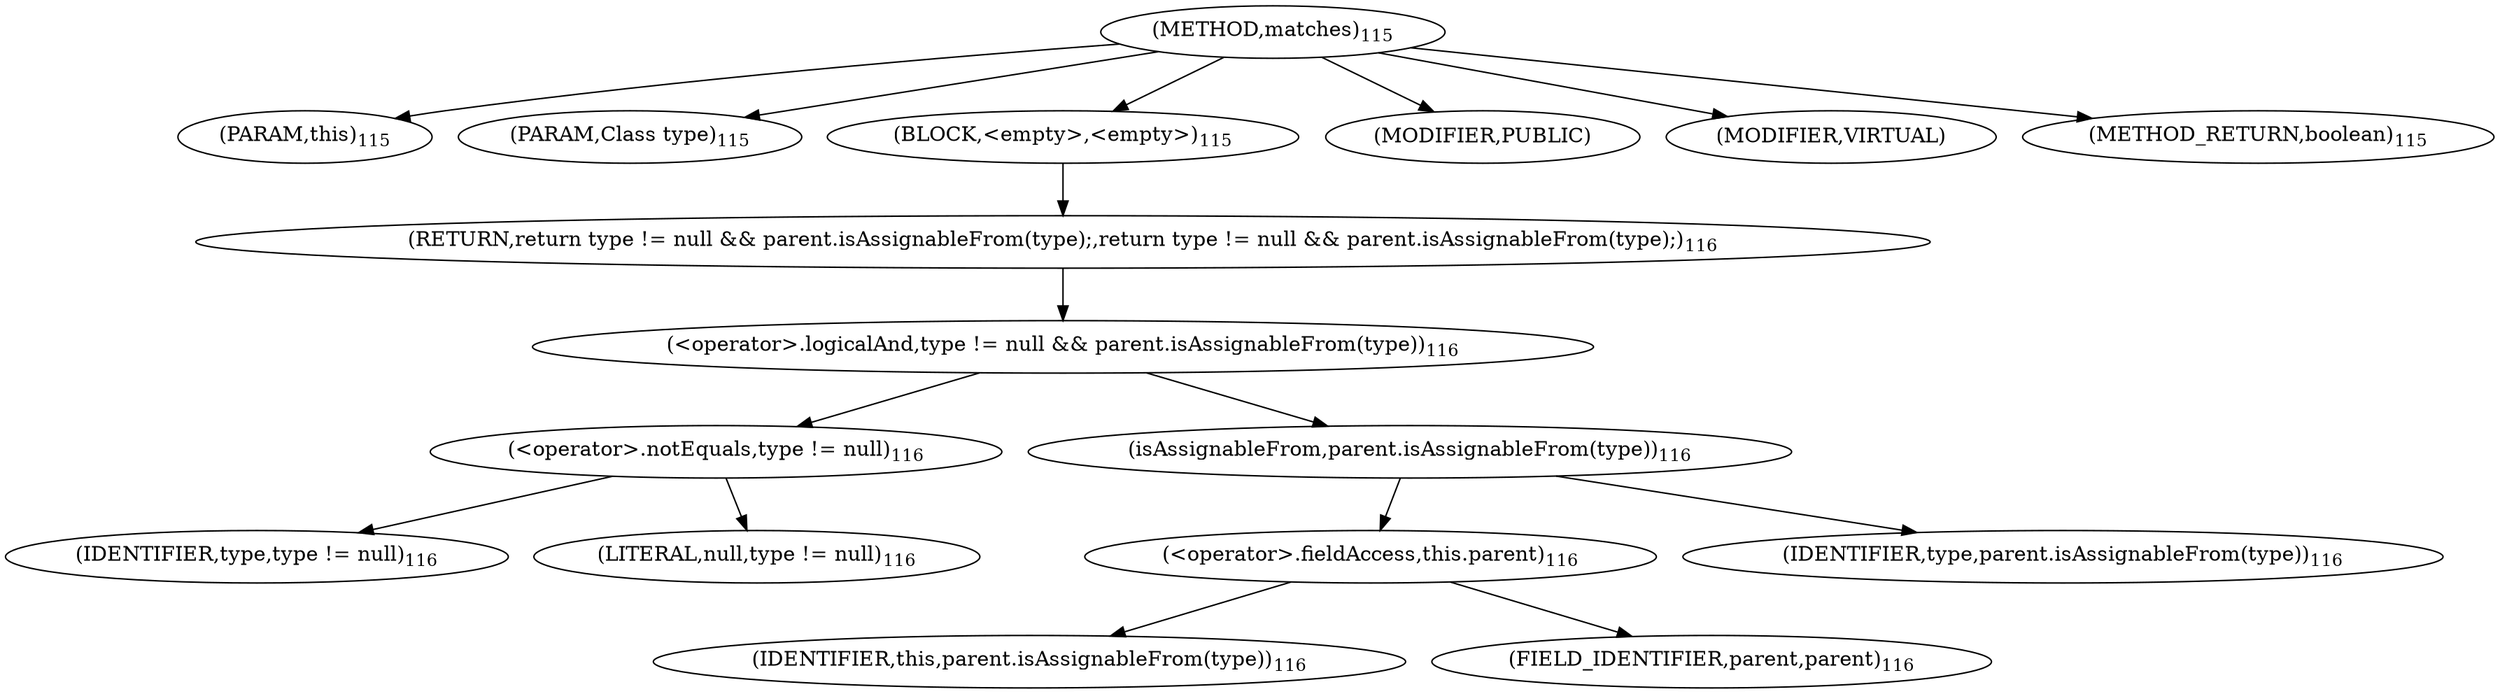 digraph "matches" {  
"124" [label = <(METHOD,matches)<SUB>115</SUB>> ]
"125" [label = <(PARAM,this)<SUB>115</SUB>> ]
"126" [label = <(PARAM,Class type)<SUB>115</SUB>> ]
"127" [label = <(BLOCK,&lt;empty&gt;,&lt;empty&gt;)<SUB>115</SUB>> ]
"128" [label = <(RETURN,return type != null &amp;&amp; parent.isAssignableFrom(type);,return type != null &amp;&amp; parent.isAssignableFrom(type);)<SUB>116</SUB>> ]
"129" [label = <(&lt;operator&gt;.logicalAnd,type != null &amp;&amp; parent.isAssignableFrom(type))<SUB>116</SUB>> ]
"130" [label = <(&lt;operator&gt;.notEquals,type != null)<SUB>116</SUB>> ]
"131" [label = <(IDENTIFIER,type,type != null)<SUB>116</SUB>> ]
"132" [label = <(LITERAL,null,type != null)<SUB>116</SUB>> ]
"133" [label = <(isAssignableFrom,parent.isAssignableFrom(type))<SUB>116</SUB>> ]
"134" [label = <(&lt;operator&gt;.fieldAccess,this.parent)<SUB>116</SUB>> ]
"135" [label = <(IDENTIFIER,this,parent.isAssignableFrom(type))<SUB>116</SUB>> ]
"136" [label = <(FIELD_IDENTIFIER,parent,parent)<SUB>116</SUB>> ]
"137" [label = <(IDENTIFIER,type,parent.isAssignableFrom(type))<SUB>116</SUB>> ]
"138" [label = <(MODIFIER,PUBLIC)> ]
"139" [label = <(MODIFIER,VIRTUAL)> ]
"140" [label = <(METHOD_RETURN,boolean)<SUB>115</SUB>> ]
  "124" -> "125" 
  "124" -> "126" 
  "124" -> "127" 
  "124" -> "138" 
  "124" -> "139" 
  "124" -> "140" 
  "127" -> "128" 
  "128" -> "129" 
  "129" -> "130" 
  "129" -> "133" 
  "130" -> "131" 
  "130" -> "132" 
  "133" -> "134" 
  "133" -> "137" 
  "134" -> "135" 
  "134" -> "136" 
}
